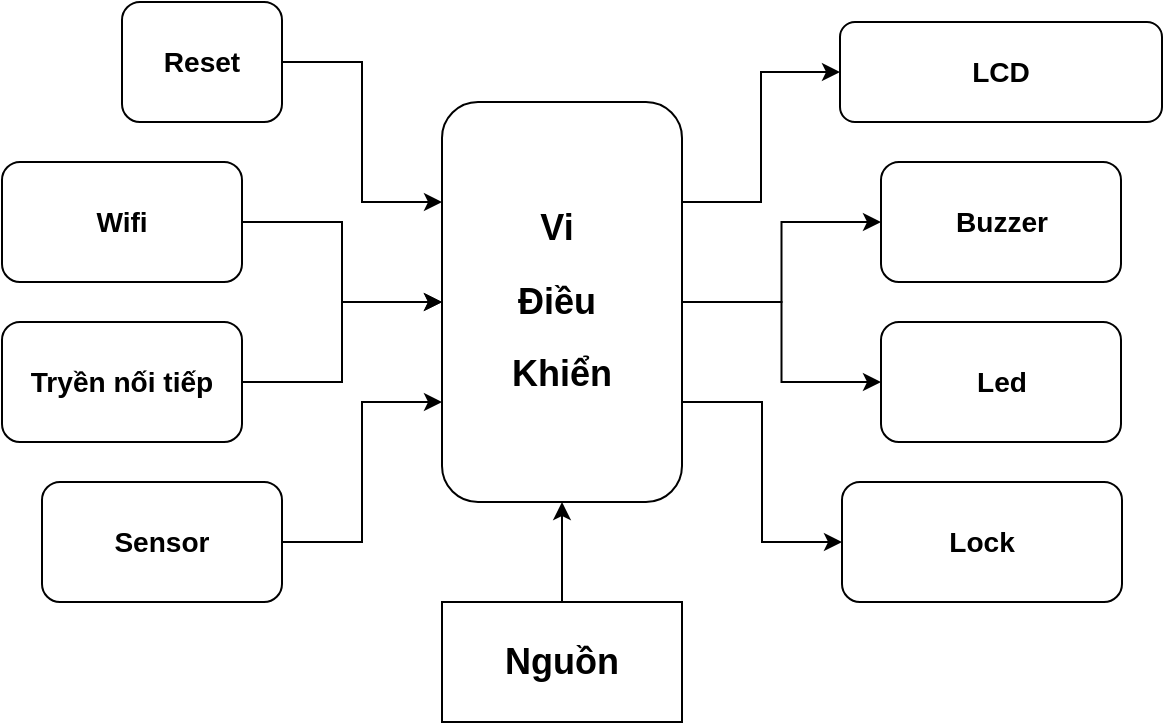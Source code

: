 <mxfile version="14.7.6" type="github">
  <diagram id="C5RBs43oDa-KdzZeNtuy" name="Page-1">
    <mxGraphModel dx="868" dy="450" grid="1" gridSize="10" guides="1" tooltips="1" connect="1" arrows="1" fold="1" page="1" pageScale="1" pageWidth="827" pageHeight="1169" math="0" shadow="0">
      <root>
        <mxCell id="WIyWlLk6GJQsqaUBKTNV-0" />
        <mxCell id="WIyWlLk6GJQsqaUBKTNV-1" parent="WIyWlLk6GJQsqaUBKTNV-0" />
        <mxCell id="7Q3s9tm2OjTAYThiGvy6-22" style="edgeStyle=orthogonalEdgeStyle;rounded=0;orthogonalLoop=1;jettySize=auto;html=1;exitX=1;exitY=0.25;exitDx=0;exitDy=0;" edge="1" parent="WIyWlLk6GJQsqaUBKTNV-1" source="7Q3s9tm2OjTAYThiGvy6-0" target="7Q3s9tm2OjTAYThiGvy6-6">
          <mxGeometry relative="1" as="geometry" />
        </mxCell>
        <mxCell id="7Q3s9tm2OjTAYThiGvy6-23" style="edgeStyle=orthogonalEdgeStyle;rounded=0;orthogonalLoop=1;jettySize=auto;html=1;exitX=1;exitY=0.5;exitDx=0;exitDy=0;entryX=0;entryY=0.5;entryDx=0;entryDy=0;" edge="1" parent="WIyWlLk6GJQsqaUBKTNV-1" source="7Q3s9tm2OjTAYThiGvy6-0" target="7Q3s9tm2OjTAYThiGvy6-7">
          <mxGeometry relative="1" as="geometry" />
        </mxCell>
        <mxCell id="7Q3s9tm2OjTAYThiGvy6-24" style="edgeStyle=orthogonalEdgeStyle;rounded=0;orthogonalLoop=1;jettySize=auto;html=1;exitX=1;exitY=0.5;exitDx=0;exitDy=0;entryX=0;entryY=0.5;entryDx=0;entryDy=0;" edge="1" parent="WIyWlLk6GJQsqaUBKTNV-1" source="7Q3s9tm2OjTAYThiGvy6-0" target="7Q3s9tm2OjTAYThiGvy6-8">
          <mxGeometry relative="1" as="geometry" />
        </mxCell>
        <mxCell id="7Q3s9tm2OjTAYThiGvy6-25" style="edgeStyle=orthogonalEdgeStyle;rounded=0;orthogonalLoop=1;jettySize=auto;html=1;exitX=1;exitY=0.75;exitDx=0;exitDy=0;" edge="1" parent="WIyWlLk6GJQsqaUBKTNV-1" source="7Q3s9tm2OjTAYThiGvy6-0" target="7Q3s9tm2OjTAYThiGvy6-9">
          <mxGeometry relative="1" as="geometry" />
        </mxCell>
        <mxCell id="7Q3s9tm2OjTAYThiGvy6-0" value="&lt;h2&gt;Vi&amp;nbsp;&lt;/h2&gt;&lt;h2&gt;Điều&amp;nbsp;&lt;/h2&gt;&lt;h2&gt;Khiển&lt;/h2&gt;" style="rounded=1;whiteSpace=wrap;html=1;" vertex="1" parent="WIyWlLk6GJQsqaUBKTNV-1">
          <mxGeometry x="360" y="80" width="120" height="200" as="geometry" />
        </mxCell>
        <mxCell id="7Q3s9tm2OjTAYThiGvy6-16" style="edgeStyle=orthogonalEdgeStyle;rounded=0;orthogonalLoop=1;jettySize=auto;html=1;exitX=1;exitY=0.5;exitDx=0;exitDy=0;entryX=0;entryY=0.25;entryDx=0;entryDy=0;" edge="1" parent="WIyWlLk6GJQsqaUBKTNV-1" source="7Q3s9tm2OjTAYThiGvy6-1" target="7Q3s9tm2OjTAYThiGvy6-0">
          <mxGeometry relative="1" as="geometry" />
        </mxCell>
        <mxCell id="7Q3s9tm2OjTAYThiGvy6-1" value="&lt;h3&gt;Reset&lt;/h3&gt;" style="rounded=1;whiteSpace=wrap;html=1;" vertex="1" parent="WIyWlLk6GJQsqaUBKTNV-1">
          <mxGeometry x="200" y="30" width="80" height="60" as="geometry" />
        </mxCell>
        <mxCell id="7Q3s9tm2OjTAYThiGvy6-17" style="edgeStyle=orthogonalEdgeStyle;rounded=0;orthogonalLoop=1;jettySize=auto;html=1;exitX=1;exitY=0.5;exitDx=0;exitDy=0;entryX=0;entryY=0.5;entryDx=0;entryDy=0;" edge="1" parent="WIyWlLk6GJQsqaUBKTNV-1" source="7Q3s9tm2OjTAYThiGvy6-2" target="7Q3s9tm2OjTAYThiGvy6-0">
          <mxGeometry relative="1" as="geometry" />
        </mxCell>
        <mxCell id="7Q3s9tm2OjTAYThiGvy6-2" value="&lt;h3&gt;Wifi&lt;/h3&gt;" style="rounded=1;whiteSpace=wrap;html=1;" vertex="1" parent="WIyWlLk6GJQsqaUBKTNV-1">
          <mxGeometry x="140" y="110" width="120" height="60" as="geometry" />
        </mxCell>
        <mxCell id="7Q3s9tm2OjTAYThiGvy6-20" style="edgeStyle=orthogonalEdgeStyle;rounded=0;orthogonalLoop=1;jettySize=auto;html=1;exitX=1;exitY=0.5;exitDx=0;exitDy=0;" edge="1" parent="WIyWlLk6GJQsqaUBKTNV-1" source="7Q3s9tm2OjTAYThiGvy6-3" target="7Q3s9tm2OjTAYThiGvy6-0">
          <mxGeometry relative="1" as="geometry" />
        </mxCell>
        <mxCell id="7Q3s9tm2OjTAYThiGvy6-3" value="&lt;h3&gt;Tryền nối tiếp&lt;/h3&gt;" style="rounded=1;whiteSpace=wrap;html=1;" vertex="1" parent="WIyWlLk6GJQsqaUBKTNV-1">
          <mxGeometry x="140" y="190" width="120" height="60" as="geometry" />
        </mxCell>
        <mxCell id="7Q3s9tm2OjTAYThiGvy6-19" style="edgeStyle=orthogonalEdgeStyle;rounded=0;orthogonalLoop=1;jettySize=auto;html=1;exitX=1;exitY=0.5;exitDx=0;exitDy=0;entryX=0;entryY=0.75;entryDx=0;entryDy=0;" edge="1" parent="WIyWlLk6GJQsqaUBKTNV-1" source="7Q3s9tm2OjTAYThiGvy6-4" target="7Q3s9tm2OjTAYThiGvy6-0">
          <mxGeometry relative="1" as="geometry" />
        </mxCell>
        <mxCell id="7Q3s9tm2OjTAYThiGvy6-4" value="&lt;h3&gt;Sensor&lt;/h3&gt;" style="rounded=1;whiteSpace=wrap;html=1;" vertex="1" parent="WIyWlLk6GJQsqaUBKTNV-1">
          <mxGeometry x="160" y="270" width="120" height="60" as="geometry" />
        </mxCell>
        <mxCell id="7Q3s9tm2OjTAYThiGvy6-6" value="&lt;h3&gt;LCD&lt;/h3&gt;" style="rounded=1;whiteSpace=wrap;html=1;" vertex="1" parent="WIyWlLk6GJQsqaUBKTNV-1">
          <mxGeometry x="559" y="40" width="161" height="50" as="geometry" />
        </mxCell>
        <mxCell id="7Q3s9tm2OjTAYThiGvy6-7" value="&lt;h3&gt;Buzzer&lt;/h3&gt;" style="rounded=1;whiteSpace=wrap;html=1;" vertex="1" parent="WIyWlLk6GJQsqaUBKTNV-1">
          <mxGeometry x="579.5" y="110" width="120" height="60" as="geometry" />
        </mxCell>
        <mxCell id="7Q3s9tm2OjTAYThiGvy6-8" value="&lt;h3&gt;Led&lt;/h3&gt;" style="rounded=1;whiteSpace=wrap;html=1;" vertex="1" parent="WIyWlLk6GJQsqaUBKTNV-1">
          <mxGeometry x="579.5" y="190" width="120" height="60" as="geometry" />
        </mxCell>
        <mxCell id="7Q3s9tm2OjTAYThiGvy6-9" value="&lt;h3&gt;Lock&lt;/h3&gt;" style="rounded=1;whiteSpace=wrap;html=1;" vertex="1" parent="WIyWlLk6GJQsqaUBKTNV-1">
          <mxGeometry x="560" y="270" width="140" height="60" as="geometry" />
        </mxCell>
        <mxCell id="7Q3s9tm2OjTAYThiGvy6-21" style="edgeStyle=orthogonalEdgeStyle;rounded=0;orthogonalLoop=1;jettySize=auto;html=1;exitX=0.5;exitY=0;exitDx=0;exitDy=0;" edge="1" parent="WIyWlLk6GJQsqaUBKTNV-1" source="7Q3s9tm2OjTAYThiGvy6-10" target="7Q3s9tm2OjTAYThiGvy6-0">
          <mxGeometry relative="1" as="geometry" />
        </mxCell>
        <mxCell id="7Q3s9tm2OjTAYThiGvy6-10" value="&lt;h2&gt;Nguồn&lt;/h2&gt;" style="rounded=0;whiteSpace=wrap;html=1;" vertex="1" parent="WIyWlLk6GJQsqaUBKTNV-1">
          <mxGeometry x="360" y="330" width="120" height="60" as="geometry" />
        </mxCell>
      </root>
    </mxGraphModel>
  </diagram>
</mxfile>
